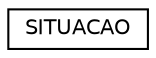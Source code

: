 digraph "Graphical Class Hierarchy"
{
  edge [fontname="Helvetica",fontsize="10",labelfontname="Helvetica",labelfontsize="10"];
  node [fontname="Helvetica",fontsize="10",shape=record];
  rankdir="LR";
  Node0 [label="SITUACAO",height=0.2,width=0.4,color="black", fillcolor="white", style="filled",URL="$structSITUACAO.html"];
}
